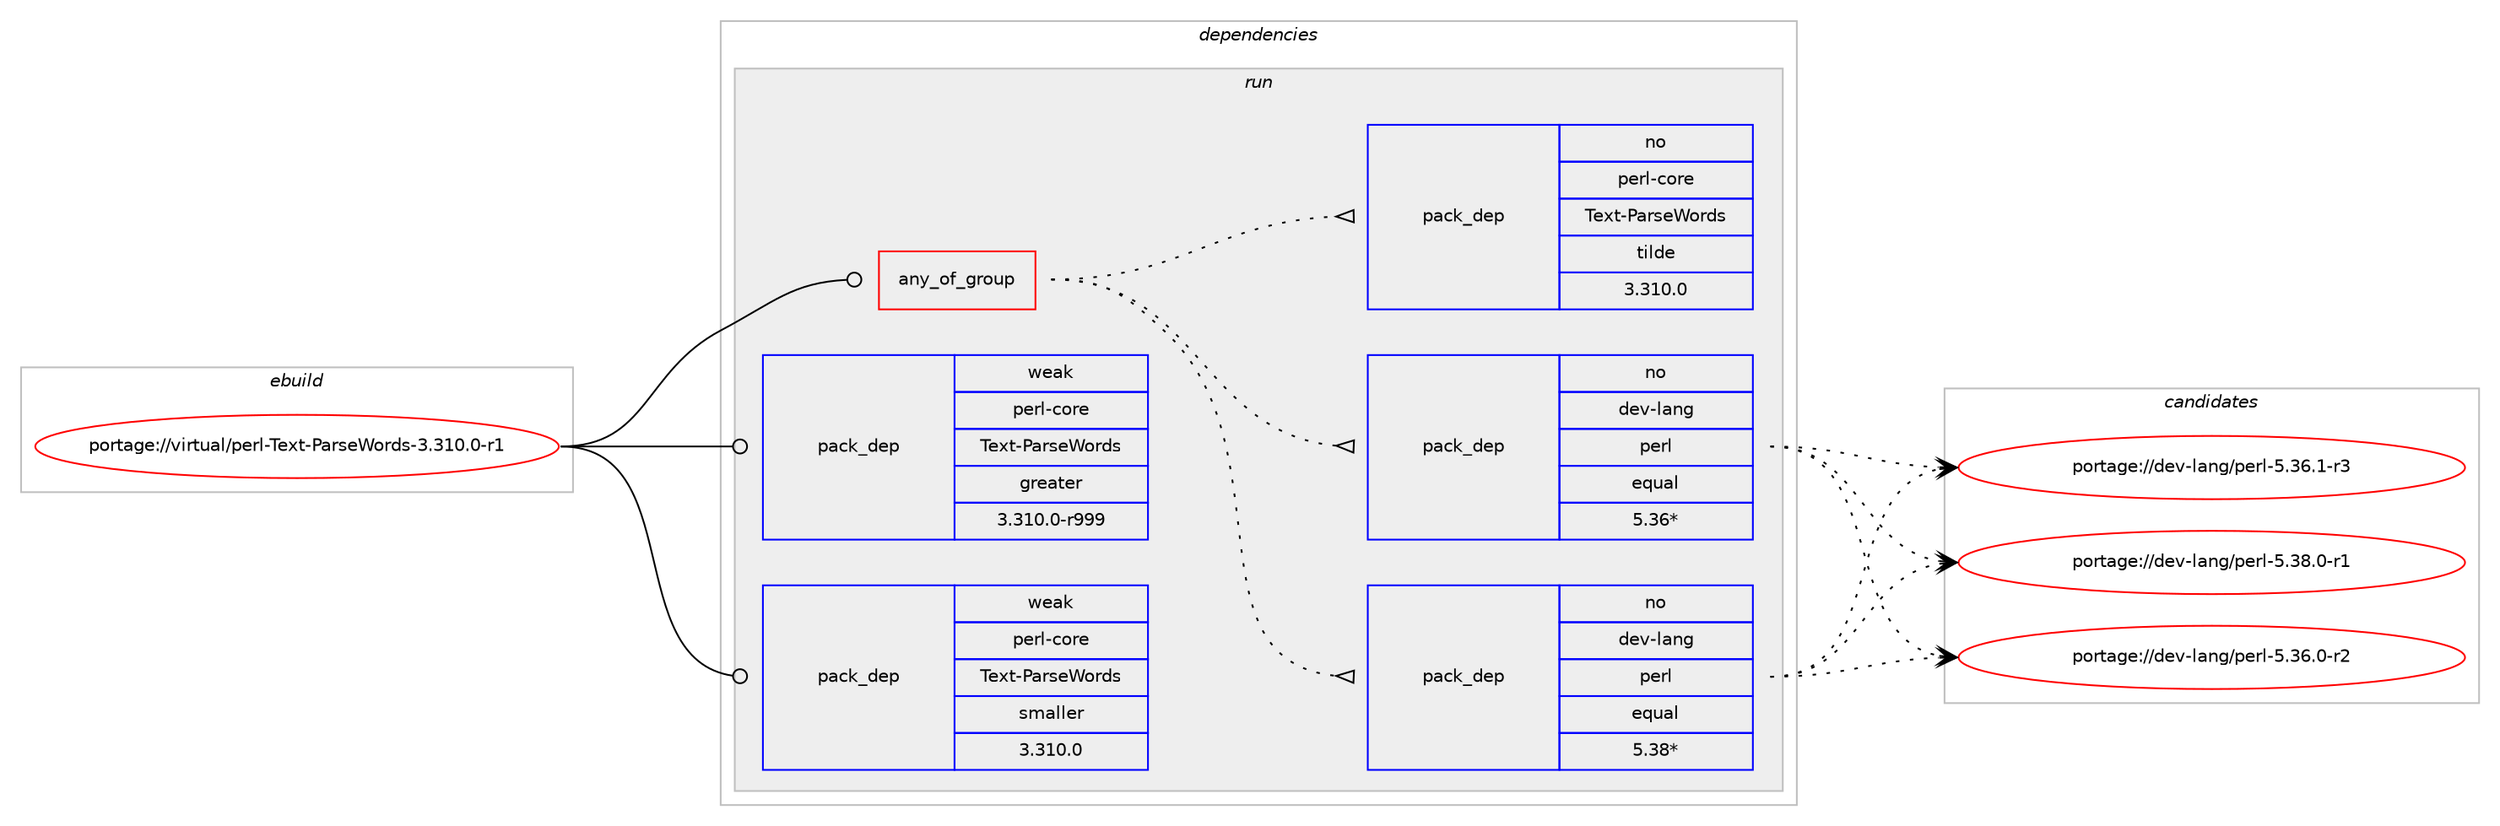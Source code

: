 digraph prolog {

# *************
# Graph options
# *************

newrank=true;
concentrate=true;
compound=true;
graph [rankdir=LR,fontname=Helvetica,fontsize=10,ranksep=1.5];#, ranksep=2.5, nodesep=0.2];
edge  [arrowhead=vee];
node  [fontname=Helvetica,fontsize=10];

# **********
# The ebuild
# **********

subgraph cluster_leftcol {
color=gray;
rank=same;
label=<<i>ebuild</i>>;
id [label="portage://virtual/perl-Text-ParseWords-3.310.0-r1", color=red, width=4, href="../virtual/perl-Text-ParseWords-3.310.0-r1.svg"];
}

# ****************
# The dependencies
# ****************

subgraph cluster_midcol {
color=gray;
label=<<i>dependencies</i>>;
subgraph cluster_compile {
fillcolor="#eeeeee";
style=filled;
label=<<i>compile</i>>;
}
subgraph cluster_compileandrun {
fillcolor="#eeeeee";
style=filled;
label=<<i>compile and run</i>>;
}
subgraph cluster_run {
fillcolor="#eeeeee";
style=filled;
label=<<i>run</i>>;
subgraph any43 {
dependency618 [label=<<TABLE BORDER="0" CELLBORDER="1" CELLSPACING="0" CELLPADDING="4"><TR><TD CELLPADDING="10">any_of_group</TD></TR></TABLE>>, shape=none, color=red];subgraph pack395 {
dependency619 [label=<<TABLE BORDER="0" CELLBORDER="1" CELLSPACING="0" CELLPADDING="4" WIDTH="220"><TR><TD ROWSPAN="6" CELLPADDING="30">pack_dep</TD></TR><TR><TD WIDTH="110">no</TD></TR><TR><TD>dev-lang</TD></TR><TR><TD>perl</TD></TR><TR><TD>equal</TD></TR><TR><TD>5.38*</TD></TR></TABLE>>, shape=none, color=blue];
}
dependency618:e -> dependency619:w [weight=20,style="dotted",arrowhead="oinv"];
subgraph pack396 {
dependency620 [label=<<TABLE BORDER="0" CELLBORDER="1" CELLSPACING="0" CELLPADDING="4" WIDTH="220"><TR><TD ROWSPAN="6" CELLPADDING="30">pack_dep</TD></TR><TR><TD WIDTH="110">no</TD></TR><TR><TD>dev-lang</TD></TR><TR><TD>perl</TD></TR><TR><TD>equal</TD></TR><TR><TD>5.36*</TD></TR></TABLE>>, shape=none, color=blue];
}
dependency618:e -> dependency620:w [weight=20,style="dotted",arrowhead="oinv"];
subgraph pack397 {
dependency621 [label=<<TABLE BORDER="0" CELLBORDER="1" CELLSPACING="0" CELLPADDING="4" WIDTH="220"><TR><TD ROWSPAN="6" CELLPADDING="30">pack_dep</TD></TR><TR><TD WIDTH="110">no</TD></TR><TR><TD>perl-core</TD></TR><TR><TD>Text-ParseWords</TD></TR><TR><TD>tilde</TD></TR><TR><TD>3.310.0</TD></TR></TABLE>>, shape=none, color=blue];
}
dependency618:e -> dependency621:w [weight=20,style="dotted",arrowhead="oinv"];
}
id:e -> dependency618:w [weight=20,style="solid",arrowhead="odot"];
# *** BEGIN UNKNOWN DEPENDENCY TYPE (TODO) ***
# id -> package_dependency(portage://virtual/perl-Text-ParseWords-3.310.0-r1,run,no,dev-lang,perl,none,[,,],any_same_slot,[])
# *** END UNKNOWN DEPENDENCY TYPE (TODO) ***

subgraph pack398 {
dependency622 [label=<<TABLE BORDER="0" CELLBORDER="1" CELLSPACING="0" CELLPADDING="4" WIDTH="220"><TR><TD ROWSPAN="6" CELLPADDING="30">pack_dep</TD></TR><TR><TD WIDTH="110">weak</TD></TR><TR><TD>perl-core</TD></TR><TR><TD>Text-ParseWords</TD></TR><TR><TD>greater</TD></TR><TR><TD>3.310.0-r999</TD></TR></TABLE>>, shape=none, color=blue];
}
id:e -> dependency622:w [weight=20,style="solid",arrowhead="odot"];
subgraph pack399 {
dependency623 [label=<<TABLE BORDER="0" CELLBORDER="1" CELLSPACING="0" CELLPADDING="4" WIDTH="220"><TR><TD ROWSPAN="6" CELLPADDING="30">pack_dep</TD></TR><TR><TD WIDTH="110">weak</TD></TR><TR><TD>perl-core</TD></TR><TR><TD>Text-ParseWords</TD></TR><TR><TD>smaller</TD></TR><TR><TD>3.310.0</TD></TR></TABLE>>, shape=none, color=blue];
}
id:e -> dependency623:w [weight=20,style="solid",arrowhead="odot"];
}
}

# **************
# The candidates
# **************

subgraph cluster_choices {
rank=same;
color=gray;
label=<<i>candidates</i>>;

subgraph choice395 {
color=black;
nodesep=1;
choice100101118451089711010347112101114108455346515446484511450 [label="portage://dev-lang/perl-5.36.0-r2", color=red, width=4,href="../dev-lang/perl-5.36.0-r2.svg"];
choice100101118451089711010347112101114108455346515446494511451 [label="portage://dev-lang/perl-5.36.1-r3", color=red, width=4,href="../dev-lang/perl-5.36.1-r3.svg"];
choice100101118451089711010347112101114108455346515646484511449 [label="portage://dev-lang/perl-5.38.0-r1", color=red, width=4,href="../dev-lang/perl-5.38.0-r1.svg"];
dependency619:e -> choice100101118451089711010347112101114108455346515446484511450:w [style=dotted,weight="100"];
dependency619:e -> choice100101118451089711010347112101114108455346515446494511451:w [style=dotted,weight="100"];
dependency619:e -> choice100101118451089711010347112101114108455346515646484511449:w [style=dotted,weight="100"];
}
subgraph choice396 {
color=black;
nodesep=1;
choice100101118451089711010347112101114108455346515446484511450 [label="portage://dev-lang/perl-5.36.0-r2", color=red, width=4,href="../dev-lang/perl-5.36.0-r2.svg"];
choice100101118451089711010347112101114108455346515446494511451 [label="portage://dev-lang/perl-5.36.1-r3", color=red, width=4,href="../dev-lang/perl-5.36.1-r3.svg"];
choice100101118451089711010347112101114108455346515646484511449 [label="portage://dev-lang/perl-5.38.0-r1", color=red, width=4,href="../dev-lang/perl-5.38.0-r1.svg"];
dependency620:e -> choice100101118451089711010347112101114108455346515446484511450:w [style=dotted,weight="100"];
dependency620:e -> choice100101118451089711010347112101114108455346515446494511451:w [style=dotted,weight="100"];
dependency620:e -> choice100101118451089711010347112101114108455346515646484511449:w [style=dotted,weight="100"];
}
subgraph choice397 {
color=black;
nodesep=1;
}
subgraph choice398 {
color=black;
nodesep=1;
}
subgraph choice399 {
color=black;
nodesep=1;
}
}

}
